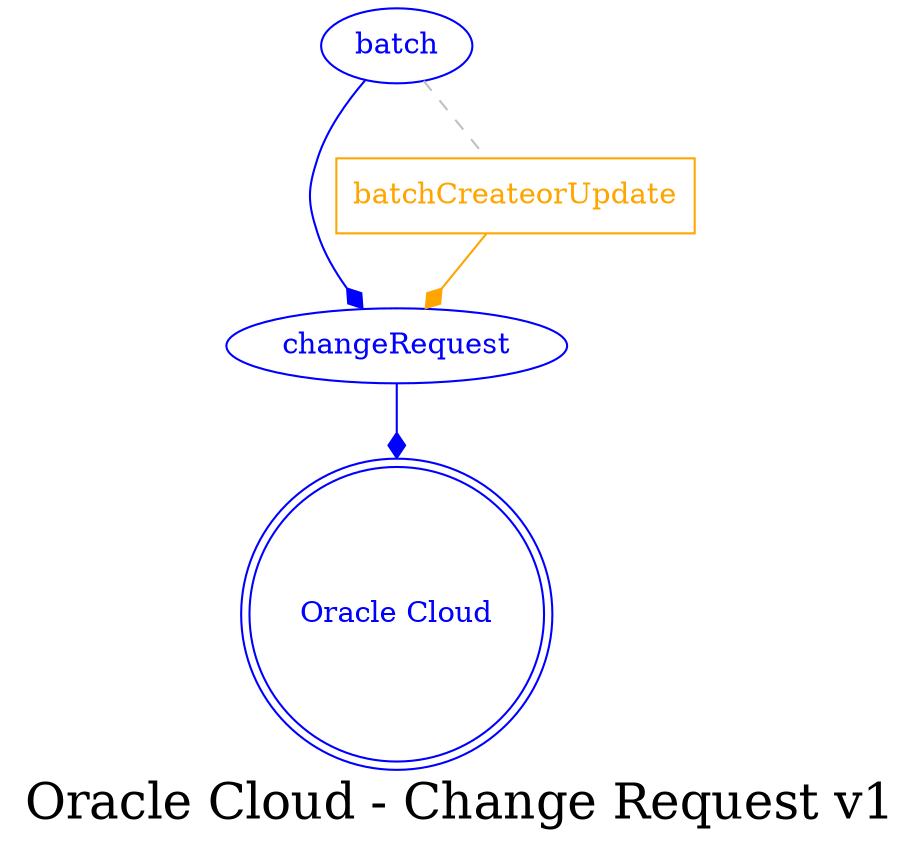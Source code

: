 digraph LexiconGraph {
graph[label="Oracle Cloud - Change Request v1", fontsize=24]
splines=true
"Oracle Cloud" [color=blue, fontcolor=blue, shape=doublecircle]
"changeRequest" -> "Oracle Cloud" [color=blue, fontcolor=blue, arrowhead=diamond, arrowtail=none]
"changeRequest" [color=blue, fontcolor=blue, shape=ellipse]
"batchCreateorUpdate" [color=orange, fontcolor=orange, shape=box]
"batchCreateorUpdate" -> "changeRequest" [color=orange, fontcolor=orange, arrowhead=diamond, arrowtail=none]
"batch" -> "batchCreateorUpdate" [color=grey, fontcolor=grey, arrowhead=none, arrowtail=none, style=dashed]
"batch" -> "changeRequest" [color=blue, fontcolor=blue, arrowhead=diamond, arrowtail=none]
"batch" [color=blue, fontcolor=blue, shape=ellipse]
}
